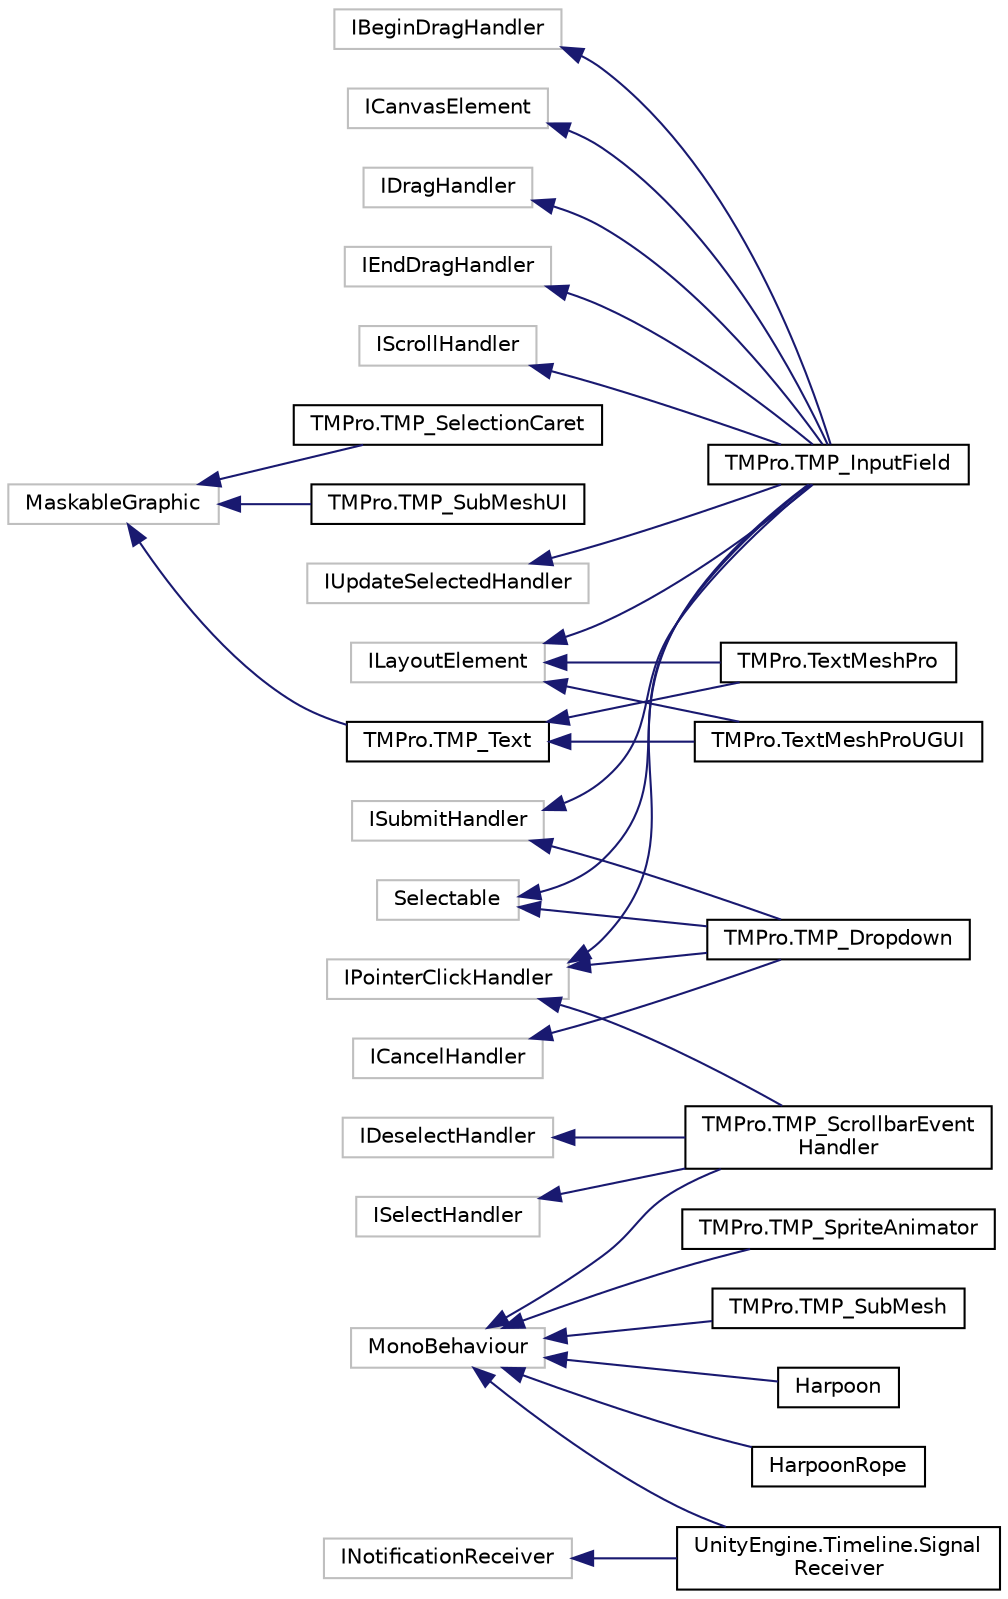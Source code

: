 digraph "Graphical Class Hierarchy"
{
 // LATEX_PDF_SIZE
  edge [fontname="Helvetica",fontsize="10",labelfontname="Helvetica",labelfontsize="10"];
  node [fontname="Helvetica",fontsize="10",shape=record];
  rankdir="LR";
  Node487 [label="IBeginDragHandler",height=0.2,width=0.4,color="grey75", fillcolor="white", style="filled",tooltip=" "];
  Node487 -> Node125 [dir="back",color="midnightblue",fontsize="10",style="solid",fontname="Helvetica"];
  Node125 [label="TMPro.TMP_InputField",height=0.2,width=0.4,color="black", fillcolor="white", style="filled",URL="$class_t_m_pro_1_1_t_m_p___input_field.html",tooltip="Editable text input field."];
  Node481 [label="ICancelHandler",height=0.2,width=0.4,color="grey75", fillcolor="white", style="filled",tooltip=" "];
  Node481 -> Node0 [dir="back",color="midnightblue",fontsize="10",style="solid",fontname="Helvetica"];
  Node0 [label="TMPro.TMP_Dropdown",height=0.2,width=0.4,color="black", fillcolor="white", style="filled",URL="$class_t_m_pro_1_1_t_m_p___dropdown.html",tooltip="A standard dropdown that presents a list of options when clicked, of which one can be chosen."];
  Node480 [label="ICanvasElement",height=0.2,width=0.4,color="grey75", fillcolor="white", style="filled",tooltip=" "];
  Node480 -> Node125 [dir="back",color="midnightblue",fontsize="10",style="solid",fontname="Helvetica"];
  Node470 [label="IDeselectHandler",height=0.2,width=0.4,color="grey75", fillcolor="white", style="filled",tooltip=" "];
  Node470 -> Node209 [dir="back",color="midnightblue",fontsize="10",style="solid",fontname="Helvetica"];
  Node209 [label="TMPro.TMP_ScrollbarEvent\lHandler",height=0.2,width=0.4,color="black", fillcolor="white", style="filled",URL="$class_t_m_pro_1_1_t_m_p___scrollbar_event_handler.html",tooltip=" "];
  Node452 [label="IDragHandler",height=0.2,width=0.4,color="grey75", fillcolor="white", style="filled",tooltip=" "];
  Node452 -> Node125 [dir="back",color="midnightblue",fontsize="10",style="solid",fontname="Helvetica"];
  Node446 [label="IEndDragHandler",height=0.2,width=0.4,color="grey75", fillcolor="white", style="filled",tooltip=" "];
  Node446 -> Node125 [dir="back",color="midnightblue",fontsize="10",style="solid",fontname="Helvetica"];
  Node400 [label="ILayoutElement",height=0.2,width=0.4,color="grey75", fillcolor="white", style="filled",tooltip=" "];
  Node400 -> Node276 [dir="back",color="midnightblue",fontsize="10",style="solid",fontname="Helvetica"];
  Node276 [label="TMPro.TextMeshPro",height=0.2,width=0.4,color="black", fillcolor="white", style="filled",URL="$class_t_m_pro_1_1_text_mesh_pro.html",tooltip=" "];
  Node400 -> Node277 [dir="back",color="midnightblue",fontsize="10",style="solid",fontname="Helvetica"];
  Node277 [label="TMPro.TextMeshProUGUI",height=0.2,width=0.4,color="black", fillcolor="white", style="filled",URL="$class_t_m_pro_1_1_text_mesh_pro_u_g_u_i.html",tooltip=" "];
  Node400 -> Node125 [dir="back",color="midnightblue",fontsize="10",style="solid",fontname="Helvetica"];
  Node390 [label="INotificationReceiver",height=0.2,width=0.4,color="grey75", fillcolor="white", style="filled",tooltip=" "];
  Node390 -> Node212 [dir="back",color="midnightblue",fontsize="10",style="solid",fontname="Helvetica"];
  Node212 [label="UnityEngine.Timeline.Signal\lReceiver",height=0.2,width=0.4,color="black", fillcolor="white", style="filled",URL="$class_unity_engine_1_1_timeline_1_1_signal_receiver.html",tooltip="Listens for emitted signals and reacts depending on its defined reactions."];
  Node382 [label="IPointerClickHandler",height=0.2,width=0.4,color="grey75", fillcolor="white", style="filled",tooltip=" "];
  Node382 -> Node0 [dir="back",color="midnightblue",fontsize="10",style="solid",fontname="Helvetica"];
  Node382 -> Node125 [dir="back",color="midnightblue",fontsize="10",style="solid",fontname="Helvetica"];
  Node382 -> Node209 [dir="back",color="midnightblue",fontsize="10",style="solid",fontname="Helvetica"];
  Node368 [label="IScrollHandler",height=0.2,width=0.4,color="grey75", fillcolor="white", style="filled",tooltip=" "];
  Node368 -> Node125 [dir="back",color="midnightblue",fontsize="10",style="solid",fontname="Helvetica"];
  Node367 [label="ISelectHandler",height=0.2,width=0.4,color="grey75", fillcolor="white", style="filled",tooltip=" "];
  Node367 -> Node209 [dir="back",color="midnightblue",fontsize="10",style="solid",fontname="Helvetica"];
  Node346 [label="ISubmitHandler",height=0.2,width=0.4,color="grey75", fillcolor="white", style="filled",tooltip=" "];
  Node346 -> Node0 [dir="back",color="midnightblue",fontsize="10",style="solid",fontname="Helvetica"];
  Node346 -> Node125 [dir="back",color="midnightblue",fontsize="10",style="solid",fontname="Helvetica"];
  Node317 [label="IUpdateSelectedHandler",height=0.2,width=0.4,color="grey75", fillcolor="white", style="filled",tooltip=" "];
  Node317 -> Node125 [dir="back",color="midnightblue",fontsize="10",style="solid",fontname="Helvetica"];
  Node272 [label="MaskableGraphic",height=0.2,width=0.4,color="grey75", fillcolor="white", style="filled",tooltip=" "];
  Node272 -> Node273 [dir="back",color="midnightblue",fontsize="10",style="solid",fontname="Helvetica"];
  Node273 [label="TMPro.TMP_SelectionCaret",height=0.2,width=0.4,color="black", fillcolor="white", style="filled",URL="$class_t_m_pro_1_1_t_m_p___selection_caret.html",tooltip="A simple component that can be added to a newly created object where inheriting from MaskableGraphic ..."];
  Node272 -> Node274 [dir="back",color="midnightblue",fontsize="10",style="solid",fontname="Helvetica"];
  Node274 [label="TMPro.TMP_SubMeshUI",height=0.2,width=0.4,color="black", fillcolor="white", style="filled",URL="$class_t_m_pro_1_1_t_m_p___sub_mesh_u_i.html",tooltip=" "];
  Node272 -> Node275 [dir="back",color="midnightblue",fontsize="10",style="solid",fontname="Helvetica"];
  Node275 [label="TMPro.TMP_Text",height=0.2,width=0.4,color="black", fillcolor="white", style="filled",URL="$class_t_m_pro_1_1_t_m_p___text.html",tooltip="Base class which contains common properties and functions shared between the TextMeshPro and TextMesh..."];
  Node275 -> Node276 [dir="back",color="midnightblue",fontsize="10",style="solid",fontname="Helvetica"];
  Node275 -> Node277 [dir="back",color="midnightblue",fontsize="10",style="solid",fontname="Helvetica"];
  Node206 [label="MonoBehaviour",height=0.2,width=0.4,color="grey75", fillcolor="white", style="filled",tooltip=" "];
  Node206 -> Node207 [dir="back",color="midnightblue",fontsize="10",style="solid",fontname="Helvetica"];
  Node207 [label="Harpoon",height=0.2,width=0.4,color="black", fillcolor="white", style="filled",URL="$class_harpoon.html",tooltip=" "];
  Node206 -> Node208 [dir="back",color="midnightblue",fontsize="10",style="solid",fontname="Helvetica"];
  Node208 [label="HarpoonRope",height=0.2,width=0.4,color="black", fillcolor="white", style="filled",URL="$class_harpoon_rope.html",tooltip="This Class is used to stretch the Rope @Author Andrei Dziubenka @Date 11.11.2020."];
  Node206 -> Node209 [dir="back",color="midnightblue",fontsize="10",style="solid",fontname="Helvetica"];
  Node206 -> Node210 [dir="back",color="midnightblue",fontsize="10",style="solid",fontname="Helvetica"];
  Node210 [label="TMPro.TMP_SpriteAnimator",height=0.2,width=0.4,color="black", fillcolor="white", style="filled",URL="$class_t_m_pro_1_1_t_m_p___sprite_animator.html",tooltip=" "];
  Node206 -> Node211 [dir="back",color="midnightblue",fontsize="10",style="solid",fontname="Helvetica"];
  Node211 [label="TMPro.TMP_SubMesh",height=0.2,width=0.4,color="black", fillcolor="white", style="filled",URL="$class_t_m_pro_1_1_t_m_p___sub_mesh.html",tooltip=" "];
  Node206 -> Node212 [dir="back",color="midnightblue",fontsize="10",style="solid",fontname="Helvetica"];
  Node123 [label="Selectable",height=0.2,width=0.4,color="grey75", fillcolor="white", style="filled",tooltip=" "];
  Node123 -> Node0 [dir="back",color="midnightblue",fontsize="10",style="solid",fontname="Helvetica"];
  Node123 -> Node125 [dir="back",color="midnightblue",fontsize="10",style="solid",fontname="Helvetica"];
}
